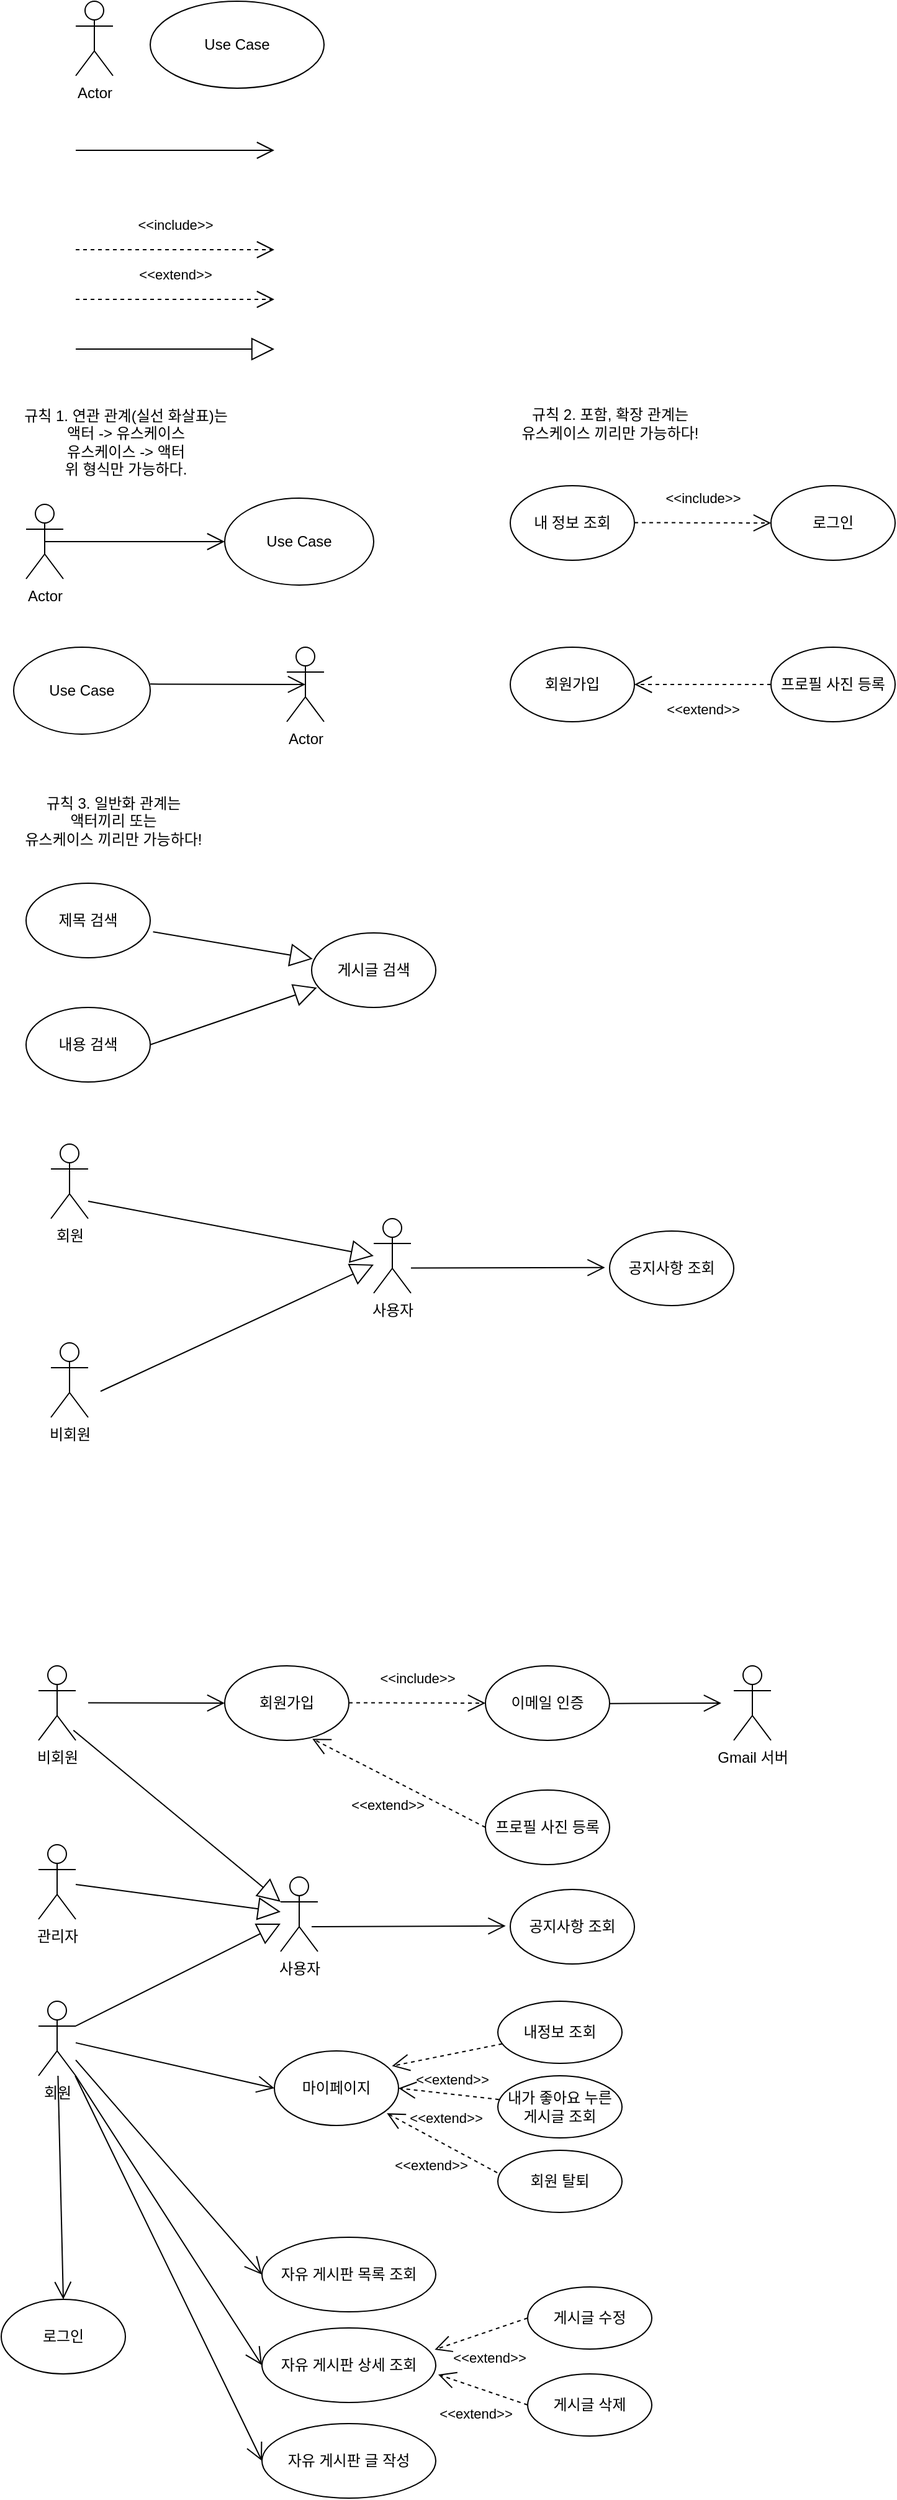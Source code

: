 <mxfile version="22.1.15" type="device">
  <diagram name="페이지-1" id="6nSoXCkCoaHmQdNdzpjL">
    <mxGraphModel dx="1816" dy="514" grid="1" gridSize="10" guides="1" tooltips="1" connect="1" arrows="1" fold="1" page="1" pageScale="1" pageWidth="827" pageHeight="1169" math="0" shadow="0">
      <root>
        <mxCell id="0" />
        <mxCell id="1" parent="0" />
        <mxCell id="hrEQfBOvGpcp4atjUUnU-1" value="Actor" style="shape=umlActor;verticalLabelPosition=bottom;verticalAlign=top;html=1;" vertex="1" parent="1">
          <mxGeometry x="50" y="50" width="30" height="60" as="geometry" />
        </mxCell>
        <mxCell id="hrEQfBOvGpcp4atjUUnU-2" value="Use Case" style="ellipse;whiteSpace=wrap;html=1;" vertex="1" parent="1">
          <mxGeometry x="110" y="50" width="140" height="70" as="geometry" />
        </mxCell>
        <mxCell id="hrEQfBOvGpcp4atjUUnU-3" value="" style="endArrow=open;endFill=1;endSize=12;html=1;rounded=0;" edge="1" parent="1">
          <mxGeometry width="160" relative="1" as="geometry">
            <mxPoint x="50" y="170" as="sourcePoint" />
            <mxPoint x="210" y="170" as="targetPoint" />
          </mxGeometry>
        </mxCell>
        <mxCell id="hrEQfBOvGpcp4atjUUnU-4" value="&amp;lt;&amp;lt;include&amp;gt;&amp;gt;" style="endArrow=open;endSize=12;dashed=1;html=1;rounded=0;" edge="1" parent="1">
          <mxGeometry y="20" width="160" relative="1" as="geometry">
            <mxPoint x="50" y="250" as="sourcePoint" />
            <mxPoint x="210" y="250" as="targetPoint" />
            <Array as="points" />
            <mxPoint as="offset" />
          </mxGeometry>
        </mxCell>
        <mxCell id="hrEQfBOvGpcp4atjUUnU-5" value="&amp;lt;&amp;lt;extend&amp;gt;&amp;gt;" style="endArrow=open;endSize=12;dashed=1;html=1;rounded=0;" edge="1" parent="1">
          <mxGeometry y="20" width="160" relative="1" as="geometry">
            <mxPoint x="50" y="290" as="sourcePoint" />
            <mxPoint x="210" y="290" as="targetPoint" />
            <Array as="points" />
            <mxPoint as="offset" />
          </mxGeometry>
        </mxCell>
        <mxCell id="hrEQfBOvGpcp4atjUUnU-6" value="" style="endArrow=block;endSize=16;endFill=0;html=1;rounded=0;" edge="1" parent="1">
          <mxGeometry y="20" width="160" relative="1" as="geometry">
            <mxPoint x="50" y="330" as="sourcePoint" />
            <mxPoint x="210" y="330" as="targetPoint" />
            <mxPoint as="offset" />
          </mxGeometry>
        </mxCell>
        <mxCell id="hrEQfBOvGpcp4atjUUnU-7" value="규칙 1. 연관 관계(실선 화살표)는&lt;br&gt;액터 -&amp;gt; 유스케이스&lt;br&gt;유스케이스 -&amp;gt; 액터&lt;br&gt;위 형식만 가능하다.&lt;br&gt;" style="text;html=1;align=center;verticalAlign=middle;resizable=0;points=[];autosize=1;strokeColor=none;fillColor=none;" vertex="1" parent="1">
          <mxGeometry x="-10" y="370" width="200" height="70" as="geometry" />
        </mxCell>
        <mxCell id="hrEQfBOvGpcp4atjUUnU-9" value="Actor" style="shape=umlActor;verticalLabelPosition=bottom;verticalAlign=top;html=1;" vertex="1" parent="1">
          <mxGeometry x="10" y="455" width="30" height="60" as="geometry" />
        </mxCell>
        <mxCell id="hrEQfBOvGpcp4atjUUnU-10" value="Use Case" style="ellipse;whiteSpace=wrap;html=1;" vertex="1" parent="1">
          <mxGeometry x="170" y="450" width="120" height="70" as="geometry" />
        </mxCell>
        <mxCell id="hrEQfBOvGpcp4atjUUnU-11" value="" style="endArrow=open;endFill=1;endSize=12;html=1;rounded=0;exitX=0.5;exitY=0.5;exitDx=0;exitDy=0;exitPerimeter=0;entryX=0;entryY=0.5;entryDx=0;entryDy=0;" edge="1" parent="1" source="hrEQfBOvGpcp4atjUUnU-9" target="hrEQfBOvGpcp4atjUUnU-10">
          <mxGeometry width="160" relative="1" as="geometry">
            <mxPoint x="40" y="484.71" as="sourcePoint" />
            <mxPoint x="200" y="484.71" as="targetPoint" />
          </mxGeometry>
        </mxCell>
        <mxCell id="hrEQfBOvGpcp4atjUUnU-12" value="Use Case" style="ellipse;whiteSpace=wrap;html=1;" vertex="1" parent="1">
          <mxGeometry y="570" width="110" height="70" as="geometry" />
        </mxCell>
        <mxCell id="hrEQfBOvGpcp4atjUUnU-13" value="" style="endArrow=open;endFill=1;endSize=12;html=1;rounded=0;exitX=1;exitY=0.424;exitDx=0;exitDy=0;entryX=0.5;entryY=0.5;entryDx=0;entryDy=0;exitPerimeter=0;entryPerimeter=0;" edge="1" parent="1" source="hrEQfBOvGpcp4atjUUnU-12" target="hrEQfBOvGpcp4atjUUnU-14">
          <mxGeometry width="160" relative="1" as="geometry">
            <mxPoint x="120" y="600" as="sourcePoint" />
            <mxPoint x="265" y="600" as="targetPoint" />
          </mxGeometry>
        </mxCell>
        <mxCell id="hrEQfBOvGpcp4atjUUnU-14" value="Actor" style="shape=umlActor;verticalLabelPosition=bottom;verticalAlign=top;html=1;" vertex="1" parent="1">
          <mxGeometry x="220" y="570" width="30" height="60" as="geometry" />
        </mxCell>
        <mxCell id="hrEQfBOvGpcp4atjUUnU-15" value="규칙 2. 포함, 확장 관계는&lt;br&gt;유스케이스 끼리만 가능하다!&lt;br&gt;" style="text;html=1;align=center;verticalAlign=middle;resizable=0;points=[];autosize=1;strokeColor=none;fillColor=none;" vertex="1" parent="1">
          <mxGeometry x="390" y="370" width="180" height="40" as="geometry" />
        </mxCell>
        <mxCell id="hrEQfBOvGpcp4atjUUnU-16" value="내 정보 조회" style="ellipse;whiteSpace=wrap;html=1;" vertex="1" parent="1">
          <mxGeometry x="400" y="440" width="100" height="60" as="geometry" />
        </mxCell>
        <mxCell id="hrEQfBOvGpcp4atjUUnU-17" value="로그인" style="ellipse;whiteSpace=wrap;html=1;" vertex="1" parent="1">
          <mxGeometry x="610" y="440" width="100" height="60" as="geometry" />
        </mxCell>
        <mxCell id="hrEQfBOvGpcp4atjUUnU-18" value="회원가입" style="ellipse;whiteSpace=wrap;html=1;" vertex="1" parent="1">
          <mxGeometry x="400" y="570" width="100" height="60" as="geometry" />
        </mxCell>
        <mxCell id="hrEQfBOvGpcp4atjUUnU-19" value="프로필 사진 등록" style="ellipse;whiteSpace=wrap;html=1;" vertex="1" parent="1">
          <mxGeometry x="610" y="570" width="100" height="60" as="geometry" />
        </mxCell>
        <mxCell id="hrEQfBOvGpcp4atjUUnU-20" value="&amp;lt;&amp;lt;include&amp;gt;&amp;gt;" style="endArrow=open;endSize=12;dashed=1;html=1;rounded=0;" edge="1" parent="1">
          <mxGeometry y="20" width="160" relative="1" as="geometry">
            <mxPoint x="500" y="469.71" as="sourcePoint" />
            <mxPoint x="610" y="470" as="targetPoint" />
            <Array as="points" />
            <mxPoint as="offset" />
          </mxGeometry>
        </mxCell>
        <mxCell id="hrEQfBOvGpcp4atjUUnU-21" value="&amp;lt;&amp;lt;extend&amp;gt;&amp;gt;" style="endArrow=open;endSize=12;dashed=1;html=1;rounded=0;exitX=0;exitY=0.5;exitDx=0;exitDy=0;" edge="1" parent="1" source="hrEQfBOvGpcp4atjUUnU-19" target="hrEQfBOvGpcp4atjUUnU-18">
          <mxGeometry y="20" width="160" relative="1" as="geometry">
            <mxPoint x="520" y="570" as="sourcePoint" />
            <mxPoint x="680" y="570" as="targetPoint" />
            <Array as="points" />
            <mxPoint as="offset" />
          </mxGeometry>
        </mxCell>
        <mxCell id="hrEQfBOvGpcp4atjUUnU-22" value="규칙 3. 일반화 관계는&lt;br&gt;액터끼리 또는 &lt;br&gt;유스케이스 끼리만 가능하다!" style="text;html=1;align=center;verticalAlign=middle;resizable=0;points=[];autosize=1;strokeColor=none;fillColor=none;" vertex="1" parent="1">
          <mxGeometry x="-10" y="680" width="180" height="60" as="geometry" />
        </mxCell>
        <mxCell id="hrEQfBOvGpcp4atjUUnU-23" value="제목 검색" style="ellipse;whiteSpace=wrap;html=1;" vertex="1" parent="1">
          <mxGeometry x="10" y="760" width="100" height="60" as="geometry" />
        </mxCell>
        <mxCell id="hrEQfBOvGpcp4atjUUnU-24" value="내용 검색" style="ellipse;whiteSpace=wrap;html=1;" vertex="1" parent="1">
          <mxGeometry x="10" y="860" width="100" height="60" as="geometry" />
        </mxCell>
        <mxCell id="hrEQfBOvGpcp4atjUUnU-25" value="게시글 검색" style="ellipse;whiteSpace=wrap;html=1;" vertex="1" parent="1">
          <mxGeometry x="240" y="800" width="100" height="60" as="geometry" />
        </mxCell>
        <mxCell id="hrEQfBOvGpcp4atjUUnU-26" value="" style="endArrow=block;endSize=16;endFill=0;html=1;rounded=0;entryX=0.009;entryY=0.348;entryDx=0;entryDy=0;exitX=1.023;exitY=0.652;exitDx=0;exitDy=0;exitPerimeter=0;entryPerimeter=0;" edge="1" parent="1" source="hrEQfBOvGpcp4atjUUnU-23" target="hrEQfBOvGpcp4atjUUnU-25">
          <mxGeometry y="20" width="160" relative="1" as="geometry">
            <mxPoint x="70" y="850" as="sourcePoint" />
            <mxPoint x="230" y="850" as="targetPoint" />
            <mxPoint as="offset" />
          </mxGeometry>
        </mxCell>
        <mxCell id="hrEQfBOvGpcp4atjUUnU-27" value="" style="endArrow=block;endSize=16;endFill=0;html=1;rounded=0;exitX=1;exitY=0.5;exitDx=0;exitDy=0;entryX=0.043;entryY=0.733;entryDx=0;entryDy=0;entryPerimeter=0;" edge="1" parent="1" source="hrEQfBOvGpcp4atjUUnU-24" target="hrEQfBOvGpcp4atjUUnU-25">
          <mxGeometry y="20" width="160" relative="1" as="geometry">
            <mxPoint x="90" y="900" as="sourcePoint" />
            <mxPoint x="240" y="850" as="targetPoint" />
            <mxPoint as="offset" />
          </mxGeometry>
        </mxCell>
        <mxCell id="hrEQfBOvGpcp4atjUUnU-28" value="비회원" style="shape=umlActor;verticalLabelPosition=bottom;verticalAlign=top;html=1;" vertex="1" parent="1">
          <mxGeometry x="30" y="1130" width="30" height="60" as="geometry" />
        </mxCell>
        <mxCell id="hrEQfBOvGpcp4atjUUnU-29" value="회원" style="shape=umlActor;verticalLabelPosition=bottom;verticalAlign=top;html=1;" vertex="1" parent="1">
          <mxGeometry x="30" y="970" width="30" height="60" as="geometry" />
        </mxCell>
        <mxCell id="hrEQfBOvGpcp4atjUUnU-30" value="사용자" style="shape=umlActor;verticalLabelPosition=bottom;verticalAlign=top;html=1;" vertex="1" parent="1">
          <mxGeometry x="290" y="1030" width="30" height="60" as="geometry" />
        </mxCell>
        <mxCell id="hrEQfBOvGpcp4atjUUnU-32" value="" style="endArrow=block;endSize=16;endFill=0;html=1;rounded=0;exitX=1;exitY=0.5;exitDx=0;exitDy=0;" edge="1" parent="1">
          <mxGeometry y="20" width="160" relative="1" as="geometry">
            <mxPoint x="60" y="1016" as="sourcePoint" />
            <mxPoint x="290" y="1060" as="targetPoint" />
            <mxPoint as="offset" />
          </mxGeometry>
        </mxCell>
        <mxCell id="hrEQfBOvGpcp4atjUUnU-33" value="" style="endArrow=block;endSize=16;endFill=0;html=1;rounded=0;exitX=1;exitY=0.5;exitDx=0;exitDy=0;" edge="1" parent="1" target="hrEQfBOvGpcp4atjUUnU-30">
          <mxGeometry y="20" width="160" relative="1" as="geometry">
            <mxPoint x="70" y="1169" as="sourcePoint" />
            <mxPoint x="204" y="1123" as="targetPoint" />
            <mxPoint as="offset" />
          </mxGeometry>
        </mxCell>
        <mxCell id="hrEQfBOvGpcp4atjUUnU-34" value="공지사항 조회" style="ellipse;whiteSpace=wrap;html=1;" vertex="1" parent="1">
          <mxGeometry x="480" y="1040" width="100" height="60" as="geometry" />
        </mxCell>
        <mxCell id="hrEQfBOvGpcp4atjUUnU-35" value="" style="endArrow=open;endFill=1;endSize=12;html=1;rounded=0;exitX=0.5;exitY=0.5;exitDx=0;exitDy=0;exitPerimeter=0;entryX=-0.037;entryY=0.49;entryDx=0;entryDy=0;entryPerimeter=0;" edge="1" parent="1" target="hrEQfBOvGpcp4atjUUnU-34">
          <mxGeometry width="160" relative="1" as="geometry">
            <mxPoint x="320" y="1069.71" as="sourcePoint" />
            <mxPoint x="465" y="1069.71" as="targetPoint" />
          </mxGeometry>
        </mxCell>
        <mxCell id="hrEQfBOvGpcp4atjUUnU-36" value="비회원" style="shape=umlActor;verticalLabelPosition=bottom;verticalAlign=top;html=1;" vertex="1" parent="1">
          <mxGeometry x="20" y="1390" width="30" height="60" as="geometry" />
        </mxCell>
        <mxCell id="hrEQfBOvGpcp4atjUUnU-38" value="회원가입" style="ellipse;whiteSpace=wrap;html=1;" vertex="1" parent="1">
          <mxGeometry x="170" y="1390" width="100" height="60" as="geometry" />
        </mxCell>
        <mxCell id="hrEQfBOvGpcp4atjUUnU-39" value="" style="endArrow=open;endFill=1;endSize=12;html=1;rounded=0;exitX=0.5;exitY=0.5;exitDx=0;exitDy=0;exitPerimeter=0;" edge="1" parent="1">
          <mxGeometry width="160" relative="1" as="geometry">
            <mxPoint x="60" y="1419.71" as="sourcePoint" />
            <mxPoint x="170" y="1420" as="targetPoint" />
          </mxGeometry>
        </mxCell>
        <mxCell id="hrEQfBOvGpcp4atjUUnU-40" value="이메일 인증" style="ellipse;whiteSpace=wrap;html=1;" vertex="1" parent="1">
          <mxGeometry x="380" y="1390" width="100" height="60" as="geometry" />
        </mxCell>
        <mxCell id="hrEQfBOvGpcp4atjUUnU-41" value="&amp;lt;&amp;lt;include&amp;gt;&amp;gt;" style="endArrow=open;endSize=12;dashed=1;html=1;rounded=0;" edge="1" parent="1">
          <mxGeometry y="20" width="160" relative="1" as="geometry">
            <mxPoint x="270" y="1419.71" as="sourcePoint" />
            <mxPoint x="380" y="1420" as="targetPoint" />
            <Array as="points" />
            <mxPoint as="offset" />
          </mxGeometry>
        </mxCell>
        <mxCell id="hrEQfBOvGpcp4atjUUnU-42" value="" style="endArrow=open;endFill=1;endSize=12;html=1;rounded=0;exitX=0.5;exitY=0.5;exitDx=0;exitDy=0;exitPerimeter=0;" edge="1" parent="1">
          <mxGeometry width="160" relative="1" as="geometry">
            <mxPoint x="480" y="1420.35" as="sourcePoint" />
            <mxPoint x="570" y="1420" as="targetPoint" />
          </mxGeometry>
        </mxCell>
        <mxCell id="hrEQfBOvGpcp4atjUUnU-43" value="Gmail 서버&lt;br&gt;" style="shape=umlActor;verticalLabelPosition=bottom;verticalAlign=top;html=1;" vertex="1" parent="1">
          <mxGeometry x="580" y="1390" width="30" height="60" as="geometry" />
        </mxCell>
        <mxCell id="hrEQfBOvGpcp4atjUUnU-47" value="프로필 사진 등록" style="ellipse;whiteSpace=wrap;html=1;" vertex="1" parent="1">
          <mxGeometry x="380" y="1490" width="100" height="60" as="geometry" />
        </mxCell>
        <mxCell id="hrEQfBOvGpcp4atjUUnU-48" value="&amp;lt;&amp;lt;extend&amp;gt;&amp;gt;" style="endArrow=open;endSize=12;dashed=1;html=1;rounded=0;exitX=0;exitY=0.5;exitDx=0;exitDy=0;entryX=0.706;entryY=0.979;entryDx=0;entryDy=0;entryPerimeter=0;" edge="1" parent="1" source="hrEQfBOvGpcp4atjUUnU-47" target="hrEQfBOvGpcp4atjUUnU-38">
          <mxGeometry y="20" width="160" relative="1" as="geometry">
            <mxPoint x="250" y="1510" as="sourcePoint" />
            <mxPoint x="230" y="1540" as="targetPoint" />
            <Array as="points" />
            <mxPoint as="offset" />
          </mxGeometry>
        </mxCell>
        <mxCell id="hrEQfBOvGpcp4atjUUnU-49" value="회원" style="shape=umlActor;verticalLabelPosition=bottom;verticalAlign=top;html=1;" vertex="1" parent="1">
          <mxGeometry x="20" y="1660" width="30" height="60" as="geometry" />
        </mxCell>
        <mxCell id="hrEQfBOvGpcp4atjUUnU-50" value="사용자" style="shape=umlActor;verticalLabelPosition=bottom;verticalAlign=top;html=1;" vertex="1" parent="1">
          <mxGeometry x="215" y="1560" width="30" height="60" as="geometry" />
        </mxCell>
        <mxCell id="hrEQfBOvGpcp4atjUUnU-51" value="" style="endArrow=block;endSize=16;endFill=0;html=1;rounded=0;exitX=1;exitY=0.333;exitDx=0;exitDy=0;exitPerimeter=0;" edge="1" parent="1" source="hrEQfBOvGpcp4atjUUnU-49" target="hrEQfBOvGpcp4atjUUnU-50">
          <mxGeometry y="20" width="160" relative="1" as="geometry">
            <mxPoint x="50" y="1576" as="sourcePoint" />
            <mxPoint x="280" y="1620" as="targetPoint" />
            <mxPoint as="offset" />
          </mxGeometry>
        </mxCell>
        <mxCell id="hrEQfBOvGpcp4atjUUnU-52" value="공지사항 조회" style="ellipse;whiteSpace=wrap;html=1;" vertex="1" parent="1">
          <mxGeometry x="400" y="1570" width="100" height="60" as="geometry" />
        </mxCell>
        <mxCell id="hrEQfBOvGpcp4atjUUnU-53" value="" style="endArrow=open;endFill=1;endSize=12;html=1;rounded=0;entryX=-0.037;entryY=0.49;entryDx=0;entryDy=0;entryPerimeter=0;" edge="1" parent="1" target="hrEQfBOvGpcp4atjUUnU-52">
          <mxGeometry width="160" relative="1" as="geometry">
            <mxPoint x="240" y="1600" as="sourcePoint" />
            <mxPoint x="385" y="1599.71" as="targetPoint" />
          </mxGeometry>
        </mxCell>
        <mxCell id="hrEQfBOvGpcp4atjUUnU-54" value="" style="endArrow=block;endSize=16;endFill=0;html=1;rounded=0;exitX=0.938;exitY=0.864;exitDx=0;exitDy=0;exitPerimeter=0;entryX=0;entryY=0.333;entryDx=0;entryDy=0;entryPerimeter=0;" edge="1" parent="1" source="hrEQfBOvGpcp4atjUUnU-36" target="hrEQfBOvGpcp4atjUUnU-50">
          <mxGeometry y="20" width="160" relative="1" as="geometry">
            <mxPoint x="60" y="1690" as="sourcePoint" />
            <mxPoint x="270" y="1610" as="targetPoint" />
            <mxPoint as="offset" />
          </mxGeometry>
        </mxCell>
        <mxCell id="hrEQfBOvGpcp4atjUUnU-55" value="관리자&lt;br&gt;" style="shape=umlActor;verticalLabelPosition=bottom;verticalAlign=top;html=1;" vertex="1" parent="1">
          <mxGeometry x="20" y="1534" width="30" height="60" as="geometry" />
        </mxCell>
        <mxCell id="hrEQfBOvGpcp4atjUUnU-56" value="" style="endArrow=block;endSize=16;endFill=0;html=1;rounded=0;" edge="1" parent="1" source="hrEQfBOvGpcp4atjUUnU-55" target="hrEQfBOvGpcp4atjUUnU-50">
          <mxGeometry y="20" width="160" relative="1" as="geometry">
            <mxPoint x="50" y="1450" as="sourcePoint" />
            <mxPoint x="215" y="1490" as="targetPoint" />
            <mxPoint as="offset" />
          </mxGeometry>
        </mxCell>
        <mxCell id="hrEQfBOvGpcp4atjUUnU-61" value="" style="endArrow=open;endFill=1;endSize=12;html=1;rounded=0;" edge="1" parent="1" source="hrEQfBOvGpcp4atjUUnU-49">
          <mxGeometry width="160" relative="1" as="geometry">
            <mxPoint x="60" y="1711" as="sourcePoint" />
            <mxPoint x="210" y="1730" as="targetPoint" />
          </mxGeometry>
        </mxCell>
        <mxCell id="hrEQfBOvGpcp4atjUUnU-62" value="마이페이지" style="ellipse;whiteSpace=wrap;html=1;" vertex="1" parent="1">
          <mxGeometry x="210" y="1700" width="100" height="60" as="geometry" />
        </mxCell>
        <mxCell id="hrEQfBOvGpcp4atjUUnU-63" value="내정보 조회" style="ellipse;whiteSpace=wrap;html=1;" vertex="1" parent="1">
          <mxGeometry x="390" y="1660" width="100" height="50" as="geometry" />
        </mxCell>
        <mxCell id="hrEQfBOvGpcp4atjUUnU-64" value="내가 좋아요 누른 게시글 조회" style="ellipse;whiteSpace=wrap;html=1;" vertex="1" parent="1">
          <mxGeometry x="390" y="1720" width="100" height="50" as="geometry" />
        </mxCell>
        <mxCell id="hrEQfBOvGpcp4atjUUnU-65" value="회원 탈퇴" style="ellipse;whiteSpace=wrap;html=1;" vertex="1" parent="1">
          <mxGeometry x="390" y="1780" width="100" height="50" as="geometry" />
        </mxCell>
        <mxCell id="hrEQfBOvGpcp4atjUUnU-66" value="&amp;lt;&amp;lt;extend&amp;gt;&amp;gt;" style="endArrow=open;endSize=12;dashed=1;html=1;rounded=0;entryX=0.947;entryY=0.203;entryDx=0;entryDy=0;entryPerimeter=0;" edge="1" parent="1" source="hrEQfBOvGpcp4atjUUnU-63" target="hrEQfBOvGpcp4atjUUnU-62">
          <mxGeometry y="20" width="160" relative="1" as="geometry">
            <mxPoint x="390" y="1530" as="sourcePoint" />
            <mxPoint x="251" y="1459" as="targetPoint" />
            <Array as="points" />
            <mxPoint as="offset" />
          </mxGeometry>
        </mxCell>
        <mxCell id="hrEQfBOvGpcp4atjUUnU-67" value="&amp;lt;&amp;lt;extend&amp;gt;&amp;gt;" style="endArrow=open;endSize=12;dashed=1;html=1;rounded=0;entryX=1;entryY=0.5;entryDx=0;entryDy=0;exitX=0.009;exitY=0.382;exitDx=0;exitDy=0;exitPerimeter=0;" edge="1" parent="1" source="hrEQfBOvGpcp4atjUUnU-64" target="hrEQfBOvGpcp4atjUUnU-62">
          <mxGeometry y="20" width="160" relative="1" as="geometry">
            <mxPoint x="400" y="1718" as="sourcePoint" />
            <mxPoint x="315" y="1722" as="targetPoint" />
            <Array as="points" />
            <mxPoint as="offset" />
          </mxGeometry>
        </mxCell>
        <mxCell id="hrEQfBOvGpcp4atjUUnU-68" value="&amp;lt;&amp;lt;extend&amp;gt;&amp;gt;" style="endArrow=open;endSize=12;dashed=1;html=1;rounded=0;entryX=0.906;entryY=0.836;entryDx=0;entryDy=0;entryPerimeter=0;exitX=-0.005;exitY=0.361;exitDx=0;exitDy=0;exitPerimeter=0;" edge="1" parent="1" source="hrEQfBOvGpcp4atjUUnU-65" target="hrEQfBOvGpcp4atjUUnU-62">
          <mxGeometry y="20" width="160" relative="1" as="geometry">
            <mxPoint x="410" y="1728" as="sourcePoint" />
            <mxPoint x="325" y="1732" as="targetPoint" />
            <Array as="points" />
            <mxPoint as="offset" />
          </mxGeometry>
        </mxCell>
        <mxCell id="hrEQfBOvGpcp4atjUUnU-69" value="" style="endArrow=open;endFill=1;endSize=12;html=1;rounded=0;entryX=0;entryY=0.5;entryDx=0;entryDy=0;" edge="1" parent="1" source="hrEQfBOvGpcp4atjUUnU-49" target="hrEQfBOvGpcp4atjUUnU-70">
          <mxGeometry width="160" relative="1" as="geometry">
            <mxPoint x="50" y="1790" as="sourcePoint" />
            <mxPoint x="210" y="1827" as="targetPoint" />
          </mxGeometry>
        </mxCell>
        <mxCell id="hrEQfBOvGpcp4atjUUnU-70" value="자유 게시판 목록 조회" style="ellipse;whiteSpace=wrap;html=1;" vertex="1" parent="1">
          <mxGeometry x="200" y="1850" width="140" height="60" as="geometry" />
        </mxCell>
        <mxCell id="hrEQfBOvGpcp4atjUUnU-73" value="" style="endArrow=open;endFill=1;endSize=12;html=1;rounded=0;entryX=0;entryY=0.5;entryDx=0;entryDy=0;exitX=1;exitY=1;exitDx=0;exitDy=0;exitPerimeter=0;" edge="1" parent="1" target="hrEQfBOvGpcp4atjUUnU-74" source="hrEQfBOvGpcp4atjUUnU-49">
          <mxGeometry width="160" relative="1" as="geometry">
            <mxPoint x="50" y="1780" as="sourcePoint" />
            <mxPoint x="210" y="1900" as="targetPoint" />
          </mxGeometry>
        </mxCell>
        <mxCell id="hrEQfBOvGpcp4atjUUnU-74" value="자유 게시판 상세 조회" style="ellipse;whiteSpace=wrap;html=1;" vertex="1" parent="1">
          <mxGeometry x="200" y="1923" width="140" height="60" as="geometry" />
        </mxCell>
        <mxCell id="hrEQfBOvGpcp4atjUUnU-75" value="" style="endArrow=open;endFill=1;endSize=12;html=1;rounded=0;entryX=0;entryY=0.5;entryDx=0;entryDy=0;" edge="1" parent="1" target="hrEQfBOvGpcp4atjUUnU-76" source="hrEQfBOvGpcp4atjUUnU-49">
          <mxGeometry width="160" relative="1" as="geometry">
            <mxPoint x="40" y="1870" as="sourcePoint" />
            <mxPoint x="200" y="1990" as="targetPoint" />
          </mxGeometry>
        </mxCell>
        <mxCell id="hrEQfBOvGpcp4atjUUnU-76" value="자유 게시판 글 작성" style="ellipse;whiteSpace=wrap;html=1;" vertex="1" parent="1">
          <mxGeometry x="200" y="2000" width="140" height="60" as="geometry" />
        </mxCell>
        <mxCell id="hrEQfBOvGpcp4atjUUnU-77" value="게시글 수정" style="ellipse;whiteSpace=wrap;html=1;" vertex="1" parent="1">
          <mxGeometry x="414" y="1890" width="100" height="50" as="geometry" />
        </mxCell>
        <mxCell id="hrEQfBOvGpcp4atjUUnU-78" value="게시글 삭제" style="ellipse;whiteSpace=wrap;html=1;" vertex="1" parent="1">
          <mxGeometry x="414" y="1960" width="100" height="50" as="geometry" />
        </mxCell>
        <mxCell id="hrEQfBOvGpcp4atjUUnU-79" value="&amp;lt;&amp;lt;extend&amp;gt;&amp;gt;" style="endArrow=open;endSize=12;dashed=1;html=1;rounded=0;entryX=0.994;entryY=0.291;entryDx=0;entryDy=0;entryPerimeter=0;exitX=0;exitY=0.5;exitDx=0;exitDy=0;" edge="1" parent="1" source="hrEQfBOvGpcp4atjUUnU-77" target="hrEQfBOvGpcp4atjUUnU-74">
          <mxGeometry y="20" width="160" relative="1" as="geometry">
            <mxPoint x="400" y="1808" as="sourcePoint" />
            <mxPoint x="311" y="1760" as="targetPoint" />
            <Array as="points" />
            <mxPoint as="offset" />
          </mxGeometry>
        </mxCell>
        <mxCell id="hrEQfBOvGpcp4atjUUnU-80" value="&amp;lt;&amp;lt;extend&amp;gt;&amp;gt;" style="endArrow=open;endSize=12;dashed=1;html=1;rounded=0;entryX=1.014;entryY=0.625;entryDx=0;entryDy=0;entryPerimeter=0;exitX=0;exitY=0.5;exitDx=0;exitDy=0;" edge="1" parent="1" source="hrEQfBOvGpcp4atjUUnU-78" target="hrEQfBOvGpcp4atjUUnU-74">
          <mxGeometry y="20" width="160" relative="1" as="geometry">
            <mxPoint x="424" y="1925" as="sourcePoint" />
            <mxPoint x="349" y="1950" as="targetPoint" />
            <Array as="points" />
            <mxPoint as="offset" />
          </mxGeometry>
        </mxCell>
        <mxCell id="hrEQfBOvGpcp4atjUUnU-86" value="" style="endArrow=open;endFill=1;endSize=12;html=1;rounded=0;entryX=0.5;entryY=0;entryDx=0;entryDy=0;" edge="1" parent="1" source="hrEQfBOvGpcp4atjUUnU-49" target="hrEQfBOvGpcp4atjUUnU-87">
          <mxGeometry width="160" relative="1" as="geometry">
            <mxPoint x="-130" y="1970" as="sourcePoint" />
            <mxPoint x="30" y="2007" as="targetPoint" />
          </mxGeometry>
        </mxCell>
        <mxCell id="hrEQfBOvGpcp4atjUUnU-87" value="로그인" style="ellipse;whiteSpace=wrap;html=1;" vertex="1" parent="1">
          <mxGeometry x="-10" y="1900" width="100" height="60" as="geometry" />
        </mxCell>
      </root>
    </mxGraphModel>
  </diagram>
</mxfile>

